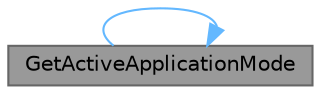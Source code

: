 digraph "GetActiveApplicationMode"
{
 // LATEX_PDF_SIZE
  bgcolor="transparent";
  edge [fontname=Helvetica,fontsize=10,labelfontname=Helvetica,labelfontsize=10];
  node [fontname=Helvetica,fontsize=10,shape=box,height=0.2,width=0.4];
  rankdir="RL";
  Node1 [id="Node000001",label="GetActiveApplicationMode",height=0.2,width=0.4,color="gray40", fillcolor="grey60", style="filled", fontcolor="black",tooltip="Reads the current application mode."];
  Node1 -> Node1 [id="edge2_Node000001_Node000001",dir="back",color="steelblue1",style="solid",tooltip=" "];
}
